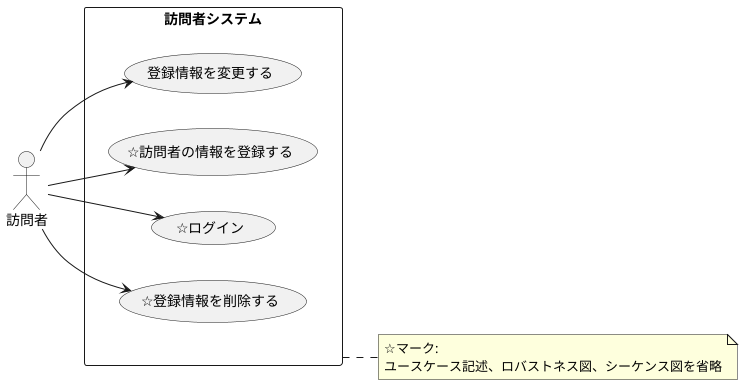 @startuml Web論文システムユースケース図
left to right direction
actor 訪問者 as U1

rectangle 訪問者システム as WRS {
  usecase  登録情報を変更する as UC1
  usecase "☆訪問者の情報を登録する" as UC2
  usecase "☆訪問者の情報を参照する" as UC3
  usecase "☆ログアウト" as UC3
  usecase "☆ログイン" as UC3
  usecase "☆登録情報を削除する" as UC4
}

note right of WRS: ☆マーク:\nユースケース記述、ロバストネス図、シーケンス図を省略

U1 --> UC1
U1 --> UC2
U1 --> UC3
U1 --> UC4

@enduml